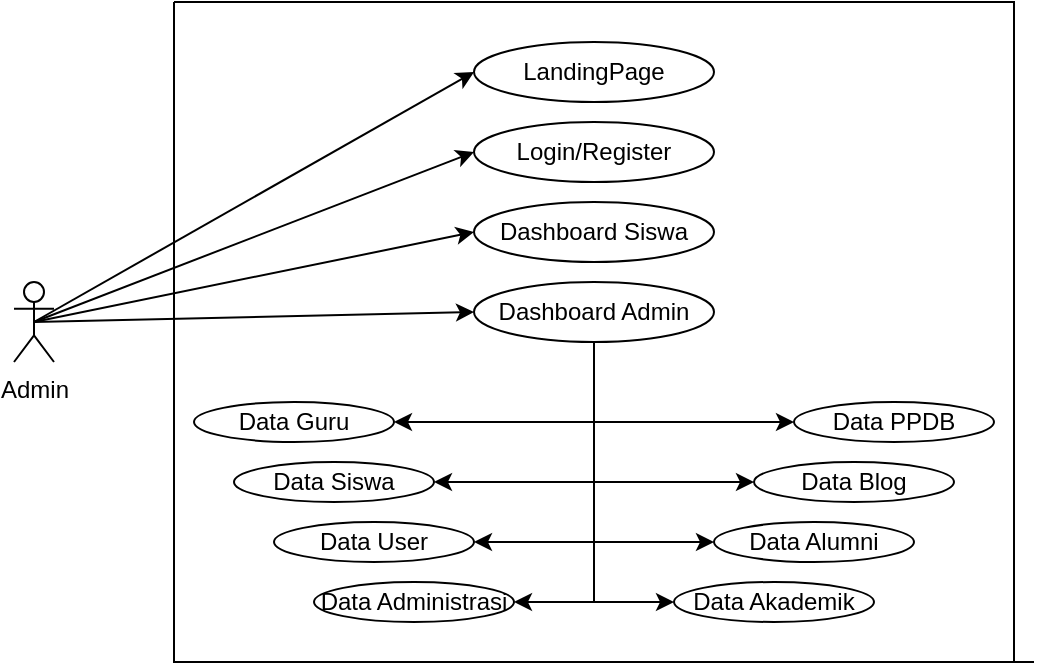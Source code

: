 <mxfile version="20.7.4" type="github">
  <diagram id="oNkNhAJ2KDFszdU_LvH_" name="Halaman-1">
    <mxGraphModel dx="880" dy="433" grid="1" gridSize="10" guides="1" tooltips="1" connect="1" arrows="1" fold="1" page="1" pageScale="1" pageWidth="827" pageHeight="1169" math="0" shadow="0">
      <root>
        <mxCell id="0" />
        <mxCell id="1" parent="0" />
        <mxCell id="Fl_dc_lYT0t2XTx5kYlc-1" value="LandingPage" style="ellipse;whiteSpace=wrap;html=1;" vertex="1" parent="1">
          <mxGeometry x="400" y="20" width="120" height="30" as="geometry" />
        </mxCell>
        <mxCell id="Fl_dc_lYT0t2XTx5kYlc-2" value="Login/Register" style="ellipse;whiteSpace=wrap;html=1;" vertex="1" parent="1">
          <mxGeometry x="400" y="60" width="120" height="30" as="geometry" />
        </mxCell>
        <mxCell id="Fl_dc_lYT0t2XTx5kYlc-3" value="Dashboard Siswa" style="ellipse;whiteSpace=wrap;html=1;" vertex="1" parent="1">
          <mxGeometry x="400" y="100" width="120" height="30" as="geometry" />
        </mxCell>
        <mxCell id="Fl_dc_lYT0t2XTx5kYlc-4" value="Dashboard Admin" style="ellipse;whiteSpace=wrap;html=1;" vertex="1" parent="1">
          <mxGeometry x="400" y="140" width="120" height="30" as="geometry" />
        </mxCell>
        <mxCell id="Fl_dc_lYT0t2XTx5kYlc-5" value="Data Guru" style="ellipse;whiteSpace=wrap;html=1;" vertex="1" parent="1">
          <mxGeometry x="260" y="200" width="100" height="20" as="geometry" />
        </mxCell>
        <mxCell id="Fl_dc_lYT0t2XTx5kYlc-8" value="Data User" style="ellipse;whiteSpace=wrap;html=1;" vertex="1" parent="1">
          <mxGeometry x="300" y="260" width="100" height="20" as="geometry" />
        </mxCell>
        <mxCell id="Fl_dc_lYT0t2XTx5kYlc-9" value="Data Siswa" style="ellipse;whiteSpace=wrap;html=1;" vertex="1" parent="1">
          <mxGeometry x="280" y="230" width="100" height="20" as="geometry" />
        </mxCell>
        <mxCell id="Fl_dc_lYT0t2XTx5kYlc-10" value="Data Administrasi" style="ellipse;whiteSpace=wrap;html=1;" vertex="1" parent="1">
          <mxGeometry x="320" y="290" width="100" height="20" as="geometry" />
        </mxCell>
        <mxCell id="Fl_dc_lYT0t2XTx5kYlc-11" value="Data Alumni" style="ellipse;whiteSpace=wrap;html=1;" vertex="1" parent="1">
          <mxGeometry x="520" y="260" width="100" height="20" as="geometry" />
        </mxCell>
        <mxCell id="Fl_dc_lYT0t2XTx5kYlc-14" value="Admin" style="shape=umlActor;verticalLabelPosition=bottom;verticalAlign=top;html=1;outlineConnect=0;" vertex="1" parent="1">
          <mxGeometry x="170" y="140" width="20" height="40" as="geometry" />
        </mxCell>
        <mxCell id="Fl_dc_lYT0t2XTx5kYlc-20" value="Data Blog" style="ellipse;whiteSpace=wrap;html=1;" vertex="1" parent="1">
          <mxGeometry x="540" y="230" width="100" height="20" as="geometry" />
        </mxCell>
        <mxCell id="Fl_dc_lYT0t2XTx5kYlc-22" value="Data PPDB" style="ellipse;whiteSpace=wrap;html=1;" vertex="1" parent="1">
          <mxGeometry x="560" y="200" width="100" height="20" as="geometry" />
        </mxCell>
        <mxCell id="Fl_dc_lYT0t2XTx5kYlc-23" value="" style="endArrow=none;html=1;rounded=0;" edge="1" parent="1">
          <mxGeometry width="50" height="50" relative="1" as="geometry">
            <mxPoint x="250" as="sourcePoint" />
            <mxPoint x="670" y="330" as="targetPoint" />
            <Array as="points">
              <mxPoint x="670" />
              <mxPoint x="670" y="170" />
            </Array>
          </mxGeometry>
        </mxCell>
        <mxCell id="Fl_dc_lYT0t2XTx5kYlc-24" value="" style="endArrow=none;html=1;rounded=0;" edge="1" parent="1">
          <mxGeometry width="50" height="50" relative="1" as="geometry">
            <mxPoint x="250" as="sourcePoint" />
            <mxPoint x="680" y="330" as="targetPoint" />
            <Array as="points">
              <mxPoint x="250" y="170" />
              <mxPoint x="250" y="330" />
              <mxPoint x="460" y="330" />
            </Array>
          </mxGeometry>
        </mxCell>
        <mxCell id="Fl_dc_lYT0t2XTx5kYlc-25" value="" style="endArrow=classic;html=1;rounded=0;entryX=0;entryY=0.5;entryDx=0;entryDy=0;exitX=0.5;exitY=0.5;exitDx=0;exitDy=0;exitPerimeter=0;" edge="1" parent="1" source="Fl_dc_lYT0t2XTx5kYlc-14" target="Fl_dc_lYT0t2XTx5kYlc-1">
          <mxGeometry width="50" height="50" relative="1" as="geometry">
            <mxPoint x="180" y="190" as="sourcePoint" />
            <mxPoint x="230" y="140" as="targetPoint" />
          </mxGeometry>
        </mxCell>
        <mxCell id="Fl_dc_lYT0t2XTx5kYlc-26" value="" style="endArrow=classic;html=1;rounded=0;entryX=0;entryY=0.5;entryDx=0;entryDy=0;exitX=0.5;exitY=0.5;exitDx=0;exitDy=0;exitPerimeter=0;" edge="1" parent="1" source="Fl_dc_lYT0t2XTx5kYlc-14" target="Fl_dc_lYT0t2XTx5kYlc-2">
          <mxGeometry width="50" height="50" relative="1" as="geometry">
            <mxPoint x="160" y="180" as="sourcePoint" />
            <mxPoint x="210" y="130" as="targetPoint" />
          </mxGeometry>
        </mxCell>
        <mxCell id="Fl_dc_lYT0t2XTx5kYlc-27" value="" style="endArrow=classic;html=1;rounded=0;entryX=0;entryY=0.5;entryDx=0;entryDy=0;exitX=0.5;exitY=0.5;exitDx=0;exitDy=0;exitPerimeter=0;" edge="1" parent="1" source="Fl_dc_lYT0t2XTx5kYlc-14" target="Fl_dc_lYT0t2XTx5kYlc-3">
          <mxGeometry width="50" height="50" relative="1" as="geometry">
            <mxPoint x="180" y="170" as="sourcePoint" />
            <mxPoint x="230" y="120" as="targetPoint" />
          </mxGeometry>
        </mxCell>
        <mxCell id="Fl_dc_lYT0t2XTx5kYlc-28" value="" style="endArrow=classic;html=1;rounded=0;entryX=0;entryY=0.5;entryDx=0;entryDy=0;exitX=0.5;exitY=0.5;exitDx=0;exitDy=0;exitPerimeter=0;" edge="1" parent="1" source="Fl_dc_lYT0t2XTx5kYlc-14" target="Fl_dc_lYT0t2XTx5kYlc-4">
          <mxGeometry width="50" height="50" relative="1" as="geometry">
            <mxPoint x="260" y="180" as="sourcePoint" />
            <mxPoint x="310" y="130" as="targetPoint" />
          </mxGeometry>
        </mxCell>
        <mxCell id="Fl_dc_lYT0t2XTx5kYlc-34" value="Data Akademik" style="ellipse;whiteSpace=wrap;html=1;" vertex="1" parent="1">
          <mxGeometry x="500" y="290" width="100" height="20" as="geometry" />
        </mxCell>
        <mxCell id="Fl_dc_lYT0t2XTx5kYlc-36" value="" style="endArrow=classic;html=1;rounded=0;exitX=0.5;exitY=1;exitDx=0;exitDy=0;entryX=0;entryY=0.5;entryDx=0;entryDy=0;" edge="1" parent="1" source="Fl_dc_lYT0t2XTx5kYlc-4" target="Fl_dc_lYT0t2XTx5kYlc-34">
          <mxGeometry width="50" height="50" relative="1" as="geometry">
            <mxPoint x="430" y="270" as="sourcePoint" />
            <mxPoint x="480" y="220" as="targetPoint" />
            <Array as="points">
              <mxPoint x="460" y="300" />
            </Array>
          </mxGeometry>
        </mxCell>
        <mxCell id="Fl_dc_lYT0t2XTx5kYlc-38" value="" style="endArrow=classic;html=1;rounded=0;entryX=0;entryY=0.5;entryDx=0;entryDy=0;" edge="1" parent="1" target="Fl_dc_lYT0t2XTx5kYlc-11">
          <mxGeometry width="50" height="50" relative="1" as="geometry">
            <mxPoint x="460" y="170" as="sourcePoint" />
            <mxPoint x="500" y="310" as="targetPoint" />
            <Array as="points">
              <mxPoint x="460" y="270" />
            </Array>
          </mxGeometry>
        </mxCell>
        <mxCell id="Fl_dc_lYT0t2XTx5kYlc-39" value="" style="endArrow=classic;html=1;rounded=0;entryX=0;entryY=0.5;entryDx=0;entryDy=0;" edge="1" parent="1" target="Fl_dc_lYT0t2XTx5kYlc-20">
          <mxGeometry width="50" height="50" relative="1" as="geometry">
            <mxPoint x="460" y="170" as="sourcePoint" />
            <mxPoint x="530" y="280" as="targetPoint" />
            <Array as="points">
              <mxPoint x="460" y="240" />
            </Array>
          </mxGeometry>
        </mxCell>
        <mxCell id="Fl_dc_lYT0t2XTx5kYlc-40" value="" style="endArrow=classic;html=1;rounded=0;entryX=0;entryY=0.5;entryDx=0;entryDy=0;exitX=0.5;exitY=1;exitDx=0;exitDy=0;" edge="1" parent="1" source="Fl_dc_lYT0t2XTx5kYlc-4" target="Fl_dc_lYT0t2XTx5kYlc-22">
          <mxGeometry width="50" height="50" relative="1" as="geometry">
            <mxPoint x="460" y="180" as="sourcePoint" />
            <mxPoint x="540" y="290" as="targetPoint" />
            <Array as="points">
              <mxPoint x="460" y="210" />
            </Array>
          </mxGeometry>
        </mxCell>
        <mxCell id="Fl_dc_lYT0t2XTx5kYlc-41" value="" style="endArrow=classic;html=1;rounded=0;entryX=1;entryY=0.5;entryDx=0;entryDy=0;" edge="1" parent="1" target="Fl_dc_lYT0t2XTx5kYlc-5">
          <mxGeometry width="50" height="50" relative="1" as="geometry">
            <mxPoint x="460" y="170" as="sourcePoint" />
            <mxPoint x="570" y="220" as="targetPoint" />
            <Array as="points">
              <mxPoint x="460" y="210" />
            </Array>
          </mxGeometry>
        </mxCell>
        <mxCell id="Fl_dc_lYT0t2XTx5kYlc-42" value="" style="endArrow=classic;html=1;rounded=0;entryX=1;entryY=0.5;entryDx=0;entryDy=0;" edge="1" parent="1" target="Fl_dc_lYT0t2XTx5kYlc-9">
          <mxGeometry width="50" height="50" relative="1" as="geometry">
            <mxPoint x="460" y="170" as="sourcePoint" />
            <mxPoint x="370" y="220" as="targetPoint" />
            <Array as="points">
              <mxPoint x="460" y="240" />
            </Array>
          </mxGeometry>
        </mxCell>
        <mxCell id="Fl_dc_lYT0t2XTx5kYlc-43" value="" style="endArrow=classic;html=1;rounded=0;entryX=1;entryY=0.5;entryDx=0;entryDy=0;" edge="1" parent="1" target="Fl_dc_lYT0t2XTx5kYlc-8">
          <mxGeometry width="50" height="50" relative="1" as="geometry">
            <mxPoint x="460" y="170" as="sourcePoint" />
            <mxPoint x="380" y="230" as="targetPoint" />
            <Array as="points">
              <mxPoint x="460" y="270" />
            </Array>
          </mxGeometry>
        </mxCell>
        <mxCell id="Fl_dc_lYT0t2XTx5kYlc-44" value="" style="endArrow=classic;html=1;rounded=0;entryX=1;entryY=0.5;entryDx=0;entryDy=0;" edge="1" parent="1" target="Fl_dc_lYT0t2XTx5kYlc-10">
          <mxGeometry width="50" height="50" relative="1" as="geometry">
            <mxPoint x="460" y="170" as="sourcePoint" />
            <mxPoint x="390" y="240" as="targetPoint" />
            <Array as="points">
              <mxPoint x="460" y="300" />
            </Array>
          </mxGeometry>
        </mxCell>
      </root>
    </mxGraphModel>
  </diagram>
</mxfile>
